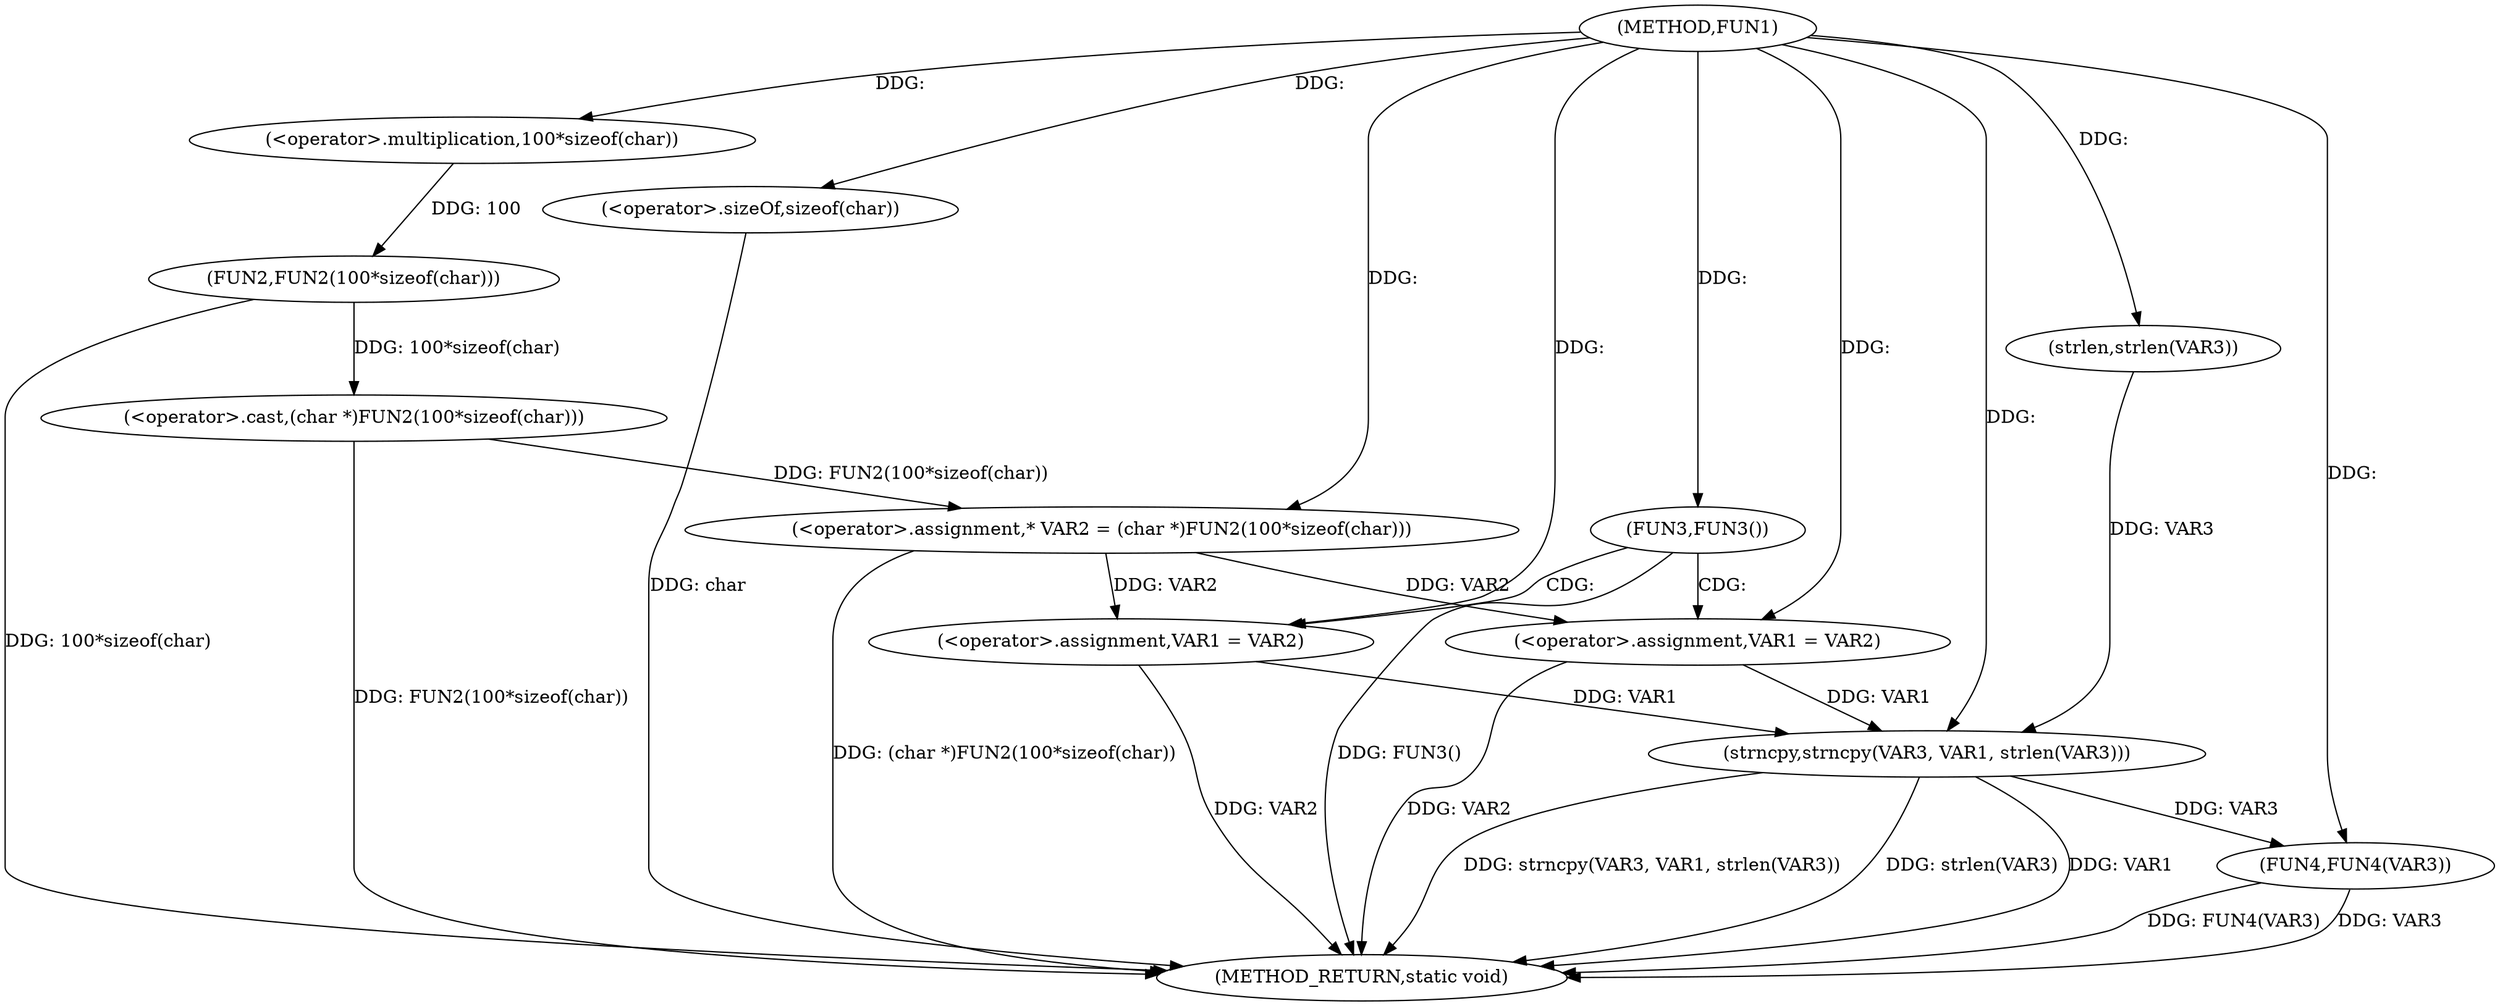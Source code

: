 digraph FUN1 {  
"1000100" [label = "(METHOD,FUN1)" ]
"1000133" [label = "(METHOD_RETURN,static void)" ]
"1000104" [label = "(<operator>.assignment,* VAR2 = (char *)FUN2(100*sizeof(char)))" ]
"1000106" [label = "(<operator>.cast,(char *)FUN2(100*sizeof(char)))" ]
"1000108" [label = "(FUN2,FUN2(100*sizeof(char)))" ]
"1000109" [label = "(<operator>.multiplication,100*sizeof(char))" ]
"1000111" [label = "(<operator>.sizeOf,sizeof(char))" ]
"1000114" [label = "(FUN3,FUN3())" ]
"1000116" [label = "(<operator>.assignment,VAR1 = VAR2)" ]
"1000121" [label = "(<operator>.assignment,VAR1 = VAR2)" ]
"1000126" [label = "(strncpy,strncpy(VAR3, VAR1, strlen(VAR3)))" ]
"1000129" [label = "(strlen,strlen(VAR3))" ]
"1000131" [label = "(FUN4,FUN4(VAR3))" ]
  "1000126" -> "1000133"  [ label = "DDG: strncpy(VAR3, VAR1, strlen(VAR3))"] 
  "1000106" -> "1000133"  [ label = "DDG: FUN2(100*sizeof(char))"] 
  "1000114" -> "1000133"  [ label = "DDG: FUN3()"] 
  "1000126" -> "1000133"  [ label = "DDG: strlen(VAR3)"] 
  "1000116" -> "1000133"  [ label = "DDG: VAR2"] 
  "1000111" -> "1000133"  [ label = "DDG: char"] 
  "1000126" -> "1000133"  [ label = "DDG: VAR1"] 
  "1000131" -> "1000133"  [ label = "DDG: FUN4(VAR3)"] 
  "1000121" -> "1000133"  [ label = "DDG: VAR2"] 
  "1000131" -> "1000133"  [ label = "DDG: VAR3"] 
  "1000104" -> "1000133"  [ label = "DDG: (char *)FUN2(100*sizeof(char))"] 
  "1000108" -> "1000133"  [ label = "DDG: 100*sizeof(char)"] 
  "1000106" -> "1000104"  [ label = "DDG: FUN2(100*sizeof(char))"] 
  "1000100" -> "1000104"  [ label = "DDG: "] 
  "1000108" -> "1000106"  [ label = "DDG: 100*sizeof(char)"] 
  "1000109" -> "1000108"  [ label = "DDG: 100"] 
  "1000100" -> "1000109"  [ label = "DDG: "] 
  "1000100" -> "1000111"  [ label = "DDG: "] 
  "1000100" -> "1000114"  [ label = "DDG: "] 
  "1000104" -> "1000116"  [ label = "DDG: VAR2"] 
  "1000100" -> "1000116"  [ label = "DDG: "] 
  "1000104" -> "1000121"  [ label = "DDG: VAR2"] 
  "1000100" -> "1000121"  [ label = "DDG: "] 
  "1000129" -> "1000126"  [ label = "DDG: VAR3"] 
  "1000100" -> "1000126"  [ label = "DDG: "] 
  "1000116" -> "1000126"  [ label = "DDG: VAR1"] 
  "1000121" -> "1000126"  [ label = "DDG: VAR1"] 
  "1000100" -> "1000129"  [ label = "DDG: "] 
  "1000126" -> "1000131"  [ label = "DDG: VAR3"] 
  "1000100" -> "1000131"  [ label = "DDG: "] 
  "1000114" -> "1000121"  [ label = "CDG: "] 
  "1000114" -> "1000116"  [ label = "CDG: "] 
}
